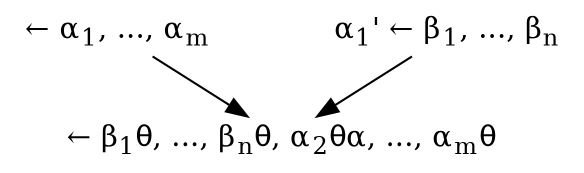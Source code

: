 digraph {
  nodesep=0.6; 
  ranksep=0.4;
  node [shape=none, height=0.1]
  0 [label=<&larr; &alpha;<SUB>1</SUB>, ..., &alpha;<SUB>m</SUB>>];
  1 [label=<&alpha;<SUB>1</SUB>' &larr; &beta;<SUB>1</SUB>, ..., &beta;<SUB>n</SUB>>];
  2 [label=<&larr; &beta;<SUB>1</SUB>&theta;, ..., &beta;<SUB>n</SUB>&theta;, &alpha;<SUB>2</SUB>&theta;&alpha;, ..., &alpha;<SUB>m</SUB>&theta;>];
  0 -> 2;
  1 -> 2;
}